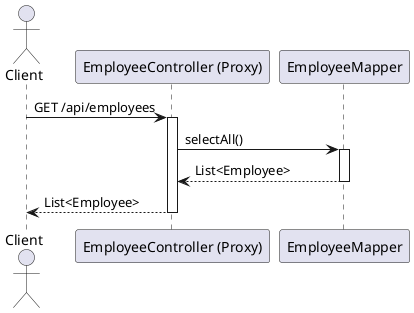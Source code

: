 @startuml
actor Client
participant "EmployeeController (Proxy)" as EmployeeController
participant EmployeeMapper

Client -> EmployeeController: GET /api/employees
activate EmployeeController
EmployeeController -> EmployeeMapper: selectAll()
activate EmployeeMapper
EmployeeMapper --> EmployeeController: List<Employee>
deactivate EmployeeMapper
EmployeeController --> Client: List<Employee>
deactivate EmployeeController
@enduml
